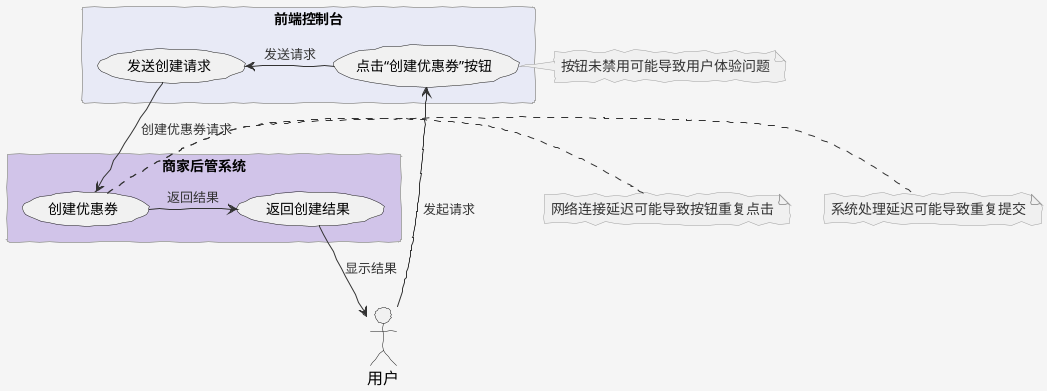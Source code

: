 @startuml
skinparam shadowing false
skinparam fontName "Helvetica Neue, Helvetica, Arial, sans-serif"
skinparam actorFontSize 16
skinparam noteFontSize 14
skinparam rectangleBorderColor #A9A9A9
skinparam rectangleBackgroundColor #E0E0E0
skinparam noteBorderColor #9E9E9E
skinparam noteBackgroundColor #F0F0F0
skinparam noteFontColor #333333

skinparam backgroundColor #F5F5F5
skinparam handwritten true

skinparam ArrowColor #333333
skinparam ArrowFontColor #333333

top to bottom direction

actor "用户" as User

rectangle "前端控制台" #E8EAF6 {
  (点击“创建优惠券”按钮) as ClickButton
  (发送创建请求) as SendRequest
}

rectangle "商家后管系统" #D1C4E9 {
  (创建优惠券) as CreateCouponInDB
  (返回创建结果) as ReturnResult
}

User -down-> ClickButton : 发起请求
ClickButton -right-> SendRequest : 发送请求
SendRequest -down-> CreateCouponInDB : 创建优惠券请求
CreateCouponInDB -right-> ReturnResult : 返回结果
ReturnResult -down-> User : 显示结果

note right of ClickButton
    按钮未禁用可能导致用户体验问题
end note

note right of CreateCouponInDB
    网络连接延迟可能导致按钮重复点击
end note

note right of CreateCouponInDB
    系统处理延迟可能导致重复提交
end note
@enduml